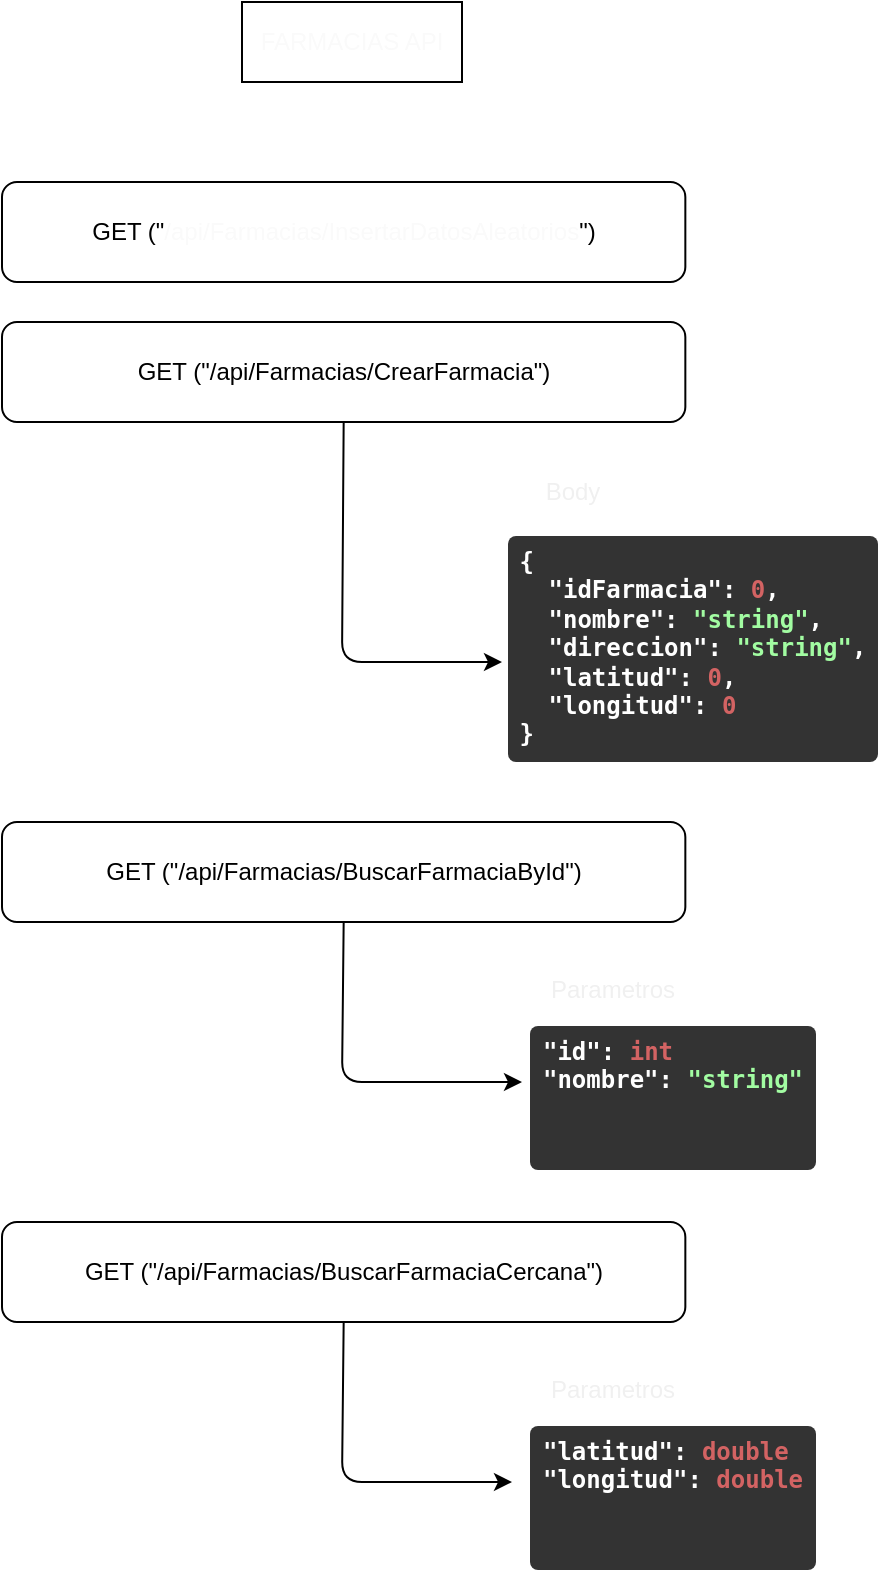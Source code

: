 <mxfile>
    <diagram id="WgkGfO66rjRRqaIbRkBg" name="Página-1">
        <mxGraphModel dx="1022" dy="787" grid="1" gridSize="10" guides="1" tooltips="1" connect="1" arrows="1" fold="1" page="1" pageScale="1" pageWidth="827" pageHeight="1169" math="0" shadow="0">
            <root>
                <mxCell id="0"/>
                <mxCell id="1" parent="0"/>
                <mxCell id="2" value="GET (&quot;&lt;span style=&quot;text-align: start; background-color: initial;&quot;&gt;&lt;font color=&quot;#fafafa&quot;&gt;/api/Farmacias/InsertarDatosAleatorios&lt;/font&gt;&lt;/span&gt;&lt;span style=&quot;background-color: initial;&quot;&gt;&quot;)&lt;/span&gt;" style="rounded=1;whiteSpace=wrap;html=1;" vertex="1" parent="1">
                    <mxGeometry x="210" y="140" width="341.67" height="50" as="geometry"/>
                </mxCell>
                <mxCell id="9" style="edgeStyle=none;html=1;exitX=0.5;exitY=1;exitDx=0;exitDy=0;fontColor=#F0F0F0;" edge="1" parent="1" source="4" target="5">
                    <mxGeometry relative="1" as="geometry">
                        <Array as="points">
                            <mxPoint x="380" y="380"/>
                        </Array>
                    </mxGeometry>
                </mxCell>
                <mxCell id="4" value="&lt;div style=&quot;text-align: start;&quot;&gt;&lt;span style=&quot;background-color: initial;&quot;&gt;GET (&quot;&lt;/span&gt;&lt;span style=&quot;background-color: initial;&quot;&gt;/api/Farmacias/CrearFarmacia&lt;/span&gt;&lt;span style=&quot;background-color: initial;&quot;&gt;&quot;)&lt;/span&gt;&lt;/div&gt;" style="rounded=1;whiteSpace=wrap;html=1;" vertex="1" parent="1">
                    <mxGeometry x="210" y="210" width="341.67" height="50" as="geometry"/>
                </mxCell>
                <mxCell id="5" value="&#10;&lt;pre style=&quot;box-sizing: border-box; font-family: monospace; font-size: 12px; max-height: 400px; min-height: 6em; overflow: auto; overflow-wrap: break-word; background: rgb(51, 51, 51); border-radius: 4px; color: white; font-weight: 600; hyphens: auto; margin: 0px; padding: 0.5em; word-break: break-word; font-style: normal; font-variant-ligatures: normal; font-variant-caps: normal; letter-spacing: normal; orphans: 2; text-align: start; text-indent: 0px; text-transform: none; widows: 2; word-spacing: 0px; -webkit-text-stroke-width: 0px; text-decoration-thickness: initial; text-decoration-style: initial; text-decoration-color: initial; display: block;&quot; class=&quot;body-param__example microlight&quot;&gt;&lt;code style=&quot;box-sizing: border-box; font-family: Consolas, monaco, monospace; font-size: 1em; word-break: break-all;&quot; class=&quot;language-json&quot;&gt;&lt;span style=&quot;box-sizing: inherit;&quot;&gt;{&#10;&lt;/span&gt;&lt;span style=&quot;box-sizing: inherit;&quot;&gt;  &lt;/span&gt;&lt;span style=&quot;box-sizing: inherit;&quot; class=&quot;hljs-attr&quot;&gt;&quot;idFarmacia&quot;&lt;/span&gt;&lt;span style=&quot;box-sizing: inherit;&quot;&gt;: &lt;/span&gt;&lt;span style=&quot;box-sizing: inherit; color: rgb(211, 99, 99);&quot;&gt;0&lt;/span&gt;&lt;span style=&quot;box-sizing: inherit;&quot;&gt;,&#10;&lt;/span&gt;&lt;span style=&quot;box-sizing: inherit;&quot;&gt;  &lt;/span&gt;&lt;span style=&quot;box-sizing: inherit;&quot; class=&quot;hljs-attr&quot;&gt;&quot;nombre&quot;&lt;/span&gt;&lt;span style=&quot;box-sizing: inherit;&quot;&gt;: &lt;/span&gt;&lt;span style=&quot;box-sizing: inherit; color: rgb(162, 252, 162);&quot;&gt;&quot;string&quot;&lt;/span&gt;&lt;span style=&quot;box-sizing: inherit;&quot;&gt;,&#10;&lt;/span&gt;&lt;span style=&quot;box-sizing: inherit;&quot;&gt;  &lt;/span&gt;&lt;span style=&quot;box-sizing: inherit;&quot; class=&quot;hljs-attr&quot;&gt;&quot;direccion&quot;&lt;/span&gt;&lt;span style=&quot;box-sizing: inherit;&quot;&gt;: &lt;/span&gt;&lt;span style=&quot;box-sizing: inherit; color: rgb(162, 252, 162);&quot;&gt;&quot;string&quot;&lt;/span&gt;&lt;span style=&quot;box-sizing: inherit;&quot;&gt;,&#10;&lt;/span&gt;&lt;span style=&quot;box-sizing: inherit;&quot;&gt;  &lt;/span&gt;&lt;span style=&quot;box-sizing: inherit;&quot; class=&quot;hljs-attr&quot;&gt;&quot;latitud&quot;&lt;/span&gt;&lt;span style=&quot;box-sizing: inherit;&quot;&gt;: &lt;/span&gt;&lt;span style=&quot;box-sizing: inherit; color: rgb(211, 99, 99);&quot;&gt;0&lt;/span&gt;&lt;span style=&quot;box-sizing: inherit;&quot;&gt;,&#10;&lt;/span&gt;&lt;span style=&quot;box-sizing: inherit;&quot;&gt;  &lt;/span&gt;&lt;span style=&quot;box-sizing: inherit;&quot; class=&quot;hljs-attr&quot;&gt;&quot;longitud&quot;&lt;/span&gt;&lt;span style=&quot;box-sizing: inherit;&quot;&gt;: &lt;/span&gt;&lt;span style=&quot;box-sizing: inherit; color: rgb(211, 99, 99);&quot;&gt;0&lt;/span&gt;&lt;span style=&quot;box-sizing: inherit;&quot;&gt;&#10;&lt;/span&gt;}&lt;/code&gt;&lt;/pre&gt;&#10;&#10;" style="text;html=1;align=center;verticalAlign=middle;resizable=0;points=[];autosize=1;strokeColor=none;fillColor=none;fontColor=#F0F0F0;" vertex="1" parent="1">
                    <mxGeometry x="460" y="290" width="190" height="180" as="geometry"/>
                </mxCell>
                <mxCell id="6" value="Body" style="text;html=1;align=center;verticalAlign=middle;resizable=0;points=[];autosize=1;strokeColor=none;fillColor=none;fontColor=#F0F0F0;" vertex="1" parent="1">
                    <mxGeometry x="470" y="280" width="50" height="30" as="geometry"/>
                </mxCell>
                <mxCell id="10" value="&lt;div style=&quot;text-align: start;&quot;&gt;&lt;span style=&quot;background-color: initial;&quot;&gt;GET (&quot;&lt;/span&gt;&lt;span style=&quot;background-color: initial;&quot;&gt;/api/Farmacias/BuscarFarmaciaById&lt;/span&gt;&lt;span style=&quot;background-color: initial;&quot;&gt;&quot;)&lt;/span&gt;&lt;/div&gt;" style="rounded=1;whiteSpace=wrap;html=1;" vertex="1" parent="1">
                    <mxGeometry x="210" y="460" width="341.67" height="50" as="geometry"/>
                </mxCell>
                <mxCell id="11" value="&lt;br&gt;&lt;pre style=&quot;box-sizing: border-box; font-family: monospace; font-size: 12px; max-height: 400px; min-height: 6em; overflow: auto; overflow-wrap: break-word; background: rgb(51, 51, 51); border-radius: 4px; font-weight: 600; hyphens: auto; margin: 0px; padding: 0.5em; word-break: break-word; font-style: normal; font-variant-ligatures: normal; font-variant-caps: normal; letter-spacing: normal; orphans: 2; text-align: start; text-indent: 0px; text-transform: none; widows: 2; word-spacing: 0px; -webkit-text-stroke-width: 0px; text-decoration-thickness: initial; text-decoration-style: initial; text-decoration-color: initial; display: block;&quot; class=&quot;body-param__example microlight&quot;&gt;&lt;code style=&quot;box-sizing: border-box; font-family: Consolas, monaco, monospace; font-size: 1em; word-break: break-all;&quot; class=&quot;language-json&quot;&gt;&lt;span style=&quot;color: white; box-sizing: inherit;&quot; class=&quot;hljs-attr&quot;&gt;&quot;id&quot;&lt;/span&gt;&lt;span style=&quot;box-sizing: inherit;&quot;&gt;&lt;font color=&quot;#ffffff&quot;&gt;: &lt;/font&gt;&lt;font color=&quot;#d36363&quot;&gt;int&lt;/font&gt;&lt;/span&gt;&lt;span style=&quot;color: white; box-sizing: inherit;&quot;&gt;&lt;br&gt;&lt;/span&gt;&lt;span style=&quot;color: white; box-sizing: inherit;&quot; class=&quot;hljs-attr&quot;&gt;&quot;nombre&quot;&lt;/span&gt;&lt;span style=&quot;color: white; box-sizing: inherit;&quot;&gt;: &lt;/span&gt;&lt;span style=&quot;color: rgb(162, 252, 162); box-sizing: inherit;&quot;&gt;&quot;string&quot;&lt;/span&gt;&lt;font color=&quot;#ffffff&quot;&gt;&lt;br&gt;&lt;/font&gt;&lt;/code&gt;&lt;/pre&gt;" style="text;html=1;align=center;verticalAlign=middle;resizable=0;points=[];autosize=1;strokeColor=none;fillColor=none;fontColor=#F0F0F0;" vertex="1" parent="1">
                    <mxGeometry x="470" y="540" width="150" height="100" as="geometry"/>
                </mxCell>
                <mxCell id="12" value="Parametros" style="text;html=1;align=center;verticalAlign=middle;resizable=0;points=[];autosize=1;strokeColor=none;fillColor=none;fontColor=#F0F0F0;" vertex="1" parent="1">
                    <mxGeometry x="470" y="529" width="90" height="30" as="geometry"/>
                </mxCell>
                <mxCell id="13" style="edgeStyle=none;html=1;exitX=0.5;exitY=1;exitDx=0;exitDy=0;fontColor=#F0F0F0;" edge="1" parent="1" target="11">
                    <mxGeometry relative="1" as="geometry">
                        <mxPoint x="380.835" y="510" as="sourcePoint"/>
                        <mxPoint x="460" y="630" as="targetPoint"/>
                        <Array as="points">
                            <mxPoint x="380" y="590"/>
                        </Array>
                    </mxGeometry>
                </mxCell>
                <mxCell id="15" value="&lt;div style=&quot;text-align: start;&quot;&gt;&lt;span style=&quot;background-color: initial;&quot;&gt;GET (&quot;&lt;/span&gt;&lt;span style=&quot;background-color: initial;&quot;&gt;/api/Farmacias/BuscarFarmaciaCercana&lt;/span&gt;&lt;span style=&quot;background-color: initial;&quot;&gt;&quot;)&lt;/span&gt;&lt;/div&gt;" style="rounded=1;whiteSpace=wrap;html=1;" vertex="1" parent="1">
                    <mxGeometry x="210" y="660" width="341.67" height="50" as="geometry"/>
                </mxCell>
                <mxCell id="16" value="&lt;br&gt;&lt;pre style=&quot;box-sizing: border-box; font-family: monospace; font-size: 12px; max-height: 400px; min-height: 6em; overflow: auto; overflow-wrap: break-word; background: rgb(51, 51, 51); border-radius: 4px; font-weight: 600; hyphens: auto; margin: 0px; padding: 0.5em; word-break: break-word; font-style: normal; font-variant-ligatures: normal; font-variant-caps: normal; letter-spacing: normal; orphans: 2; text-align: start; text-indent: 0px; text-transform: none; widows: 2; word-spacing: 0px; -webkit-text-stroke-width: 0px; text-decoration-thickness: initial; text-decoration-style: initial; text-decoration-color: initial; display: block;&quot; class=&quot;body-param__example microlight&quot;&gt;&lt;code style=&quot;box-sizing: border-box; font-family: Consolas, monaco, monospace; font-size: 1em; word-break: break-all;&quot; class=&quot;language-json&quot;&gt;&lt;span style=&quot;color: white; box-sizing: inherit;&quot; class=&quot;hljs-attr&quot;&gt;&quot;latitud&quot;&lt;/span&gt;&lt;span style=&quot;box-sizing: inherit;&quot;&gt;&lt;font color=&quot;#ffffff&quot;&gt;: &lt;/font&gt;&lt;font color=&quot;#d36363&quot;&gt;double&lt;/font&gt;&lt;/span&gt;&lt;span style=&quot;color: white; box-sizing: inherit;&quot;&gt;&lt;br&gt;&lt;/span&gt;&lt;span style=&quot;color: white; box-sizing: inherit;&quot; class=&quot;hljs-attr&quot;&gt;&quot;longitud&quot;&lt;/span&gt;&lt;span style=&quot;color: white; box-sizing: inherit;&quot;&gt;: &lt;/span&gt;&lt;/code&gt;&lt;font color=&quot;#d36363&quot;&gt;double&lt;/font&gt;&lt;/pre&gt;" style="text;html=1;align=center;verticalAlign=middle;resizable=0;points=[];autosize=1;strokeColor=none;fillColor=none;fontColor=#F0F0F0;" vertex="1" parent="1">
                    <mxGeometry x="465" y="740" width="160" height="100" as="geometry"/>
                </mxCell>
                <mxCell id="17" value="Parametros" style="text;html=1;align=center;verticalAlign=middle;resizable=0;points=[];autosize=1;strokeColor=none;fillColor=none;fontColor=#F0F0F0;" vertex="1" parent="1">
                    <mxGeometry x="470" y="729" width="90" height="30" as="geometry"/>
                </mxCell>
                <mxCell id="18" style="edgeStyle=none;html=1;exitX=0.5;exitY=1;exitDx=0;exitDy=0;fontColor=#F0F0F0;" edge="1" parent="1" target="16">
                    <mxGeometry relative="1" as="geometry">
                        <mxPoint x="380.835" y="710" as="sourcePoint"/>
                        <mxPoint x="460" y="830" as="targetPoint"/>
                        <Array as="points">
                            <mxPoint x="380" y="790"/>
                        </Array>
                    </mxGeometry>
                </mxCell>
                <mxCell id="20" value="&lt;span style=&quot;color: rgb(250, 250, 250);&quot;&gt;FARMACIAS API&lt;/span&gt;" style="whiteSpace=wrap;html=1;fontColor=#F0F0F0;" vertex="1" parent="1">
                    <mxGeometry x="330" y="50" width="110" height="40" as="geometry"/>
                </mxCell>
            </root>
        </mxGraphModel>
    </diagram>
</mxfile>